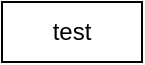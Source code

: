 <mxfile version="20.5.3" type="github">
  <diagram id="uXSbpmoKmUvxu8k1YoCK" name="第 1 页">
    <mxGraphModel dx="1422" dy="708" grid="1" gridSize="10" guides="1" tooltips="1" connect="1" arrows="1" fold="1" page="1" pageScale="1" pageWidth="827" pageHeight="1169" math="0" shadow="0">
      <root>
        <mxCell id="0" />
        <mxCell id="1" parent="0" />
        <mxCell id="KUTIvlgUf4BZGkWEYJtW-1" value="test" style="rounded=0;whiteSpace=wrap;html=1;" parent="1" vertex="1">
          <mxGeometry x="70" y="90" width="70" height="30" as="geometry" />
        </mxCell>
      </root>
    </mxGraphModel>
  </diagram>
</mxfile>
